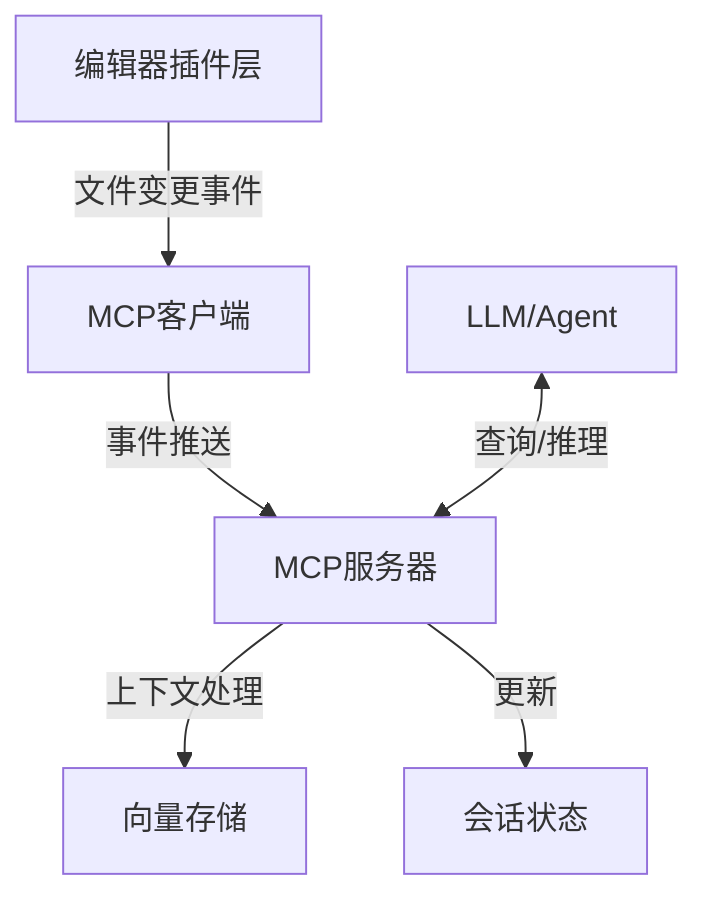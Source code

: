 graph TD
    A[编辑器插件层] -->|文件变更事件| B[MCP客户端]
    B -->|事件推送| C[MCP服务器]
    C -->|上下文处理| D[向量存储]
    C -->|更新| E[会话状态]
    F[LLM/Agent] <-->|查询/推理| C
